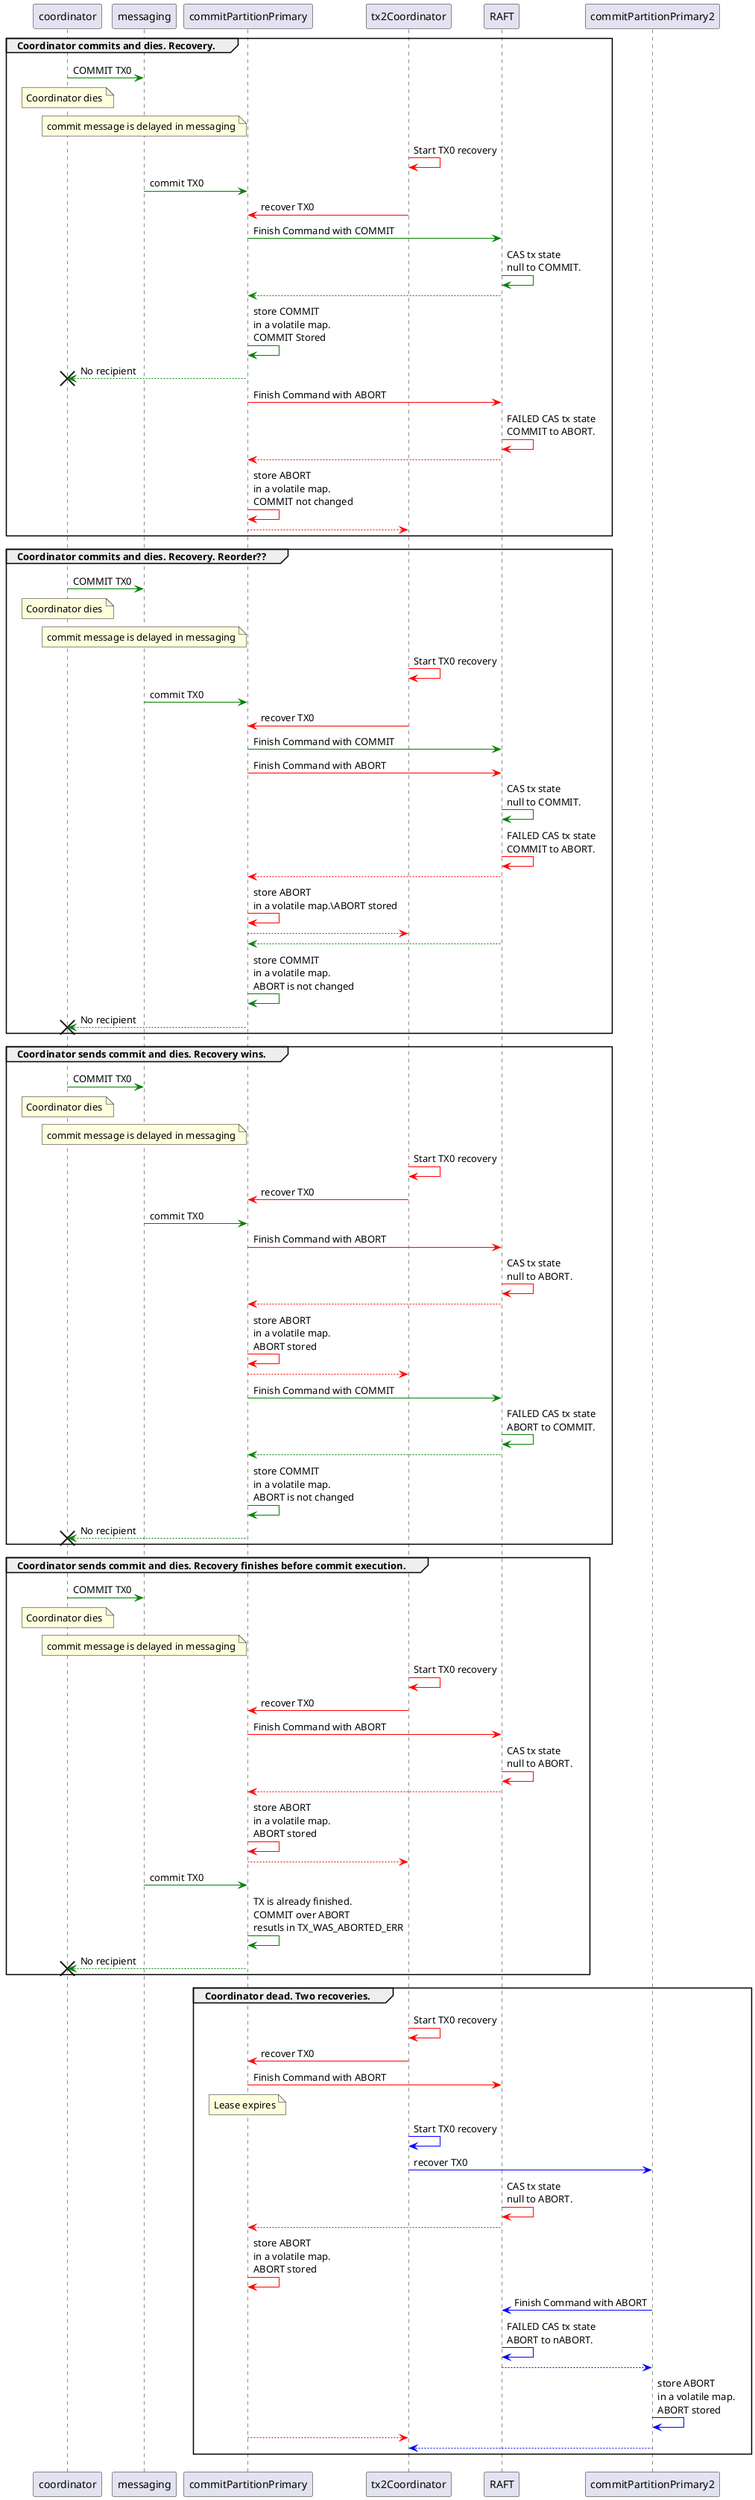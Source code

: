 @startuml

!pragma teoz true
participant coordinator
participant messaging
participant commitPartitionPrimary
participant tx2Coordinator
participant RAFT
participant commitPartitionPrimary2

group Coordinator commits and dies. Recovery.
coordinator -[#green]> messaging: COMMIT TX0
note over coordinator: Coordinator dies
note over messaging: commit message is delayed in messaging
tx2Coordinator -[#red]> tx2Coordinator: Start TX0 recovery
messaging -[#green]> commitPartitionPrimary: commit TX0
tx2Coordinator -[#red]> commitPartitionPrimary: recover TX0
commitPartitionPrimary -[#green]> RAFT : Finish Command with COMMIT
RAFT -[#green]> RAFT : CAS tx state\nnull to COMMIT.
RAFT --[#green]> commitPartitionPrimary
commitPartitionPrimary -[#green]> commitPartitionPrimary: store COMMIT \nin a volatile map.\nCOMMIT Stored
commitPartitionPrimary --[#green]> coordinator !! : No recipient
commitPartitionPrimary -[#red]> RAFT : Finish Command with ABORT
RAFT -[#red]> RAFT : FAILED CAS tx state\nCOMMIT to ABORT.
RAFT --[#red]> commitPartitionPrimary
commitPartitionPrimary -[#red]> commitPartitionPrimary: store ABORT \nin a volatile map.\nCOMMIT not changed
commitPartitionPrimary --[#red]> tx2Coordinator
end


group Coordinator commits and dies. Recovery. Reorder??
coordinator -[#green]> messaging: COMMIT TX0
note over coordinator: Coordinator dies
note over messaging: commit message is delayed in messaging
tx2Coordinator -[#red]> tx2Coordinator: Start TX0 recovery
messaging -[#green]> commitPartitionPrimary: commit TX0
tx2Coordinator -[#red]> commitPartitionPrimary: recover TX0
commitPartitionPrimary -[#green]> RAFT : Finish Command with COMMIT
commitPartitionPrimary -[#red]> RAFT : Finish Command with ABORT
RAFT -[#green]> RAFT : CAS tx state\nnull to COMMIT.
RAFT -[#red]> RAFT : FAILED CAS tx state\nCOMMIT to ABORT.
RAFT --[#red]> commitPartitionPrimary
commitPartitionPrimary -[#red]> commitPartitionPrimary: store ABORT \nin a volatile map.\ABORT stored
commitPartitionPrimary --[#red]> tx2Coordinator
RAFT --[#green]> commitPartitionPrimary
commitPartitionPrimary -[#green]> commitPartitionPrimary: store COMMIT \nin a volatile map.\nABORT is not changed

commitPartitionPrimary --[#green]> coordinator !! : No recipient
end

group Coordinator sends commit and dies. Recovery wins.
coordinator -[#green]> messaging: COMMIT TX0
note over coordinator: Coordinator dies
note over messaging: commit message is delayed in messaging
tx2Coordinator -[#red]> tx2Coordinator: Start TX0 recovery
tx2Coordinator -[#red]> commitPartitionPrimary: recover TX0
messaging -[#green]> commitPartitionPrimary: commit TX0
commitPartitionPrimary -[#red]> RAFT : Finish Command with ABORT
RAFT -[#red]> RAFT : CAS tx state\nnull to ABORT.
RAFT --[#red]> commitPartitionPrimary
commitPartitionPrimary -[#red]> commitPartitionPrimary: store ABORT \nin a volatile map.\nABORT stored
commitPartitionPrimary --[#red]> tx2Coordinator
commitPartitionPrimary -[#green]> RAFT : Finish Command with COMMIT
RAFT -[#green]> RAFT : FAILED CAS tx state\nABORT to COMMIT.
RAFT --[#green]> commitPartitionPrimary
commitPartitionPrimary -[#green]> commitPartitionPrimary: store COMMIT \nin a volatile map.\nABORT is not changed
commitPartitionPrimary --[#green]> coordinator !! : No recipient
end

group Coordinator sends commit and dies. Recovery finishes before commit execution.
coordinator -[#green]> messaging: COMMIT TX0
note over coordinator: Coordinator dies
note over messaging: commit message is delayed in messaging
tx2Coordinator -[#red]> tx2Coordinator: Start TX0 recovery
tx2Coordinator -[#red]> commitPartitionPrimary: recover TX0

commitPartitionPrimary -[#red]> RAFT : Finish Command with ABORT
RAFT -[#red]> RAFT : CAS tx state\nnull to ABORT.
RAFT --[#red]> commitPartitionPrimary
commitPartitionPrimary -[#red]> commitPartitionPrimary: store ABORT \nin a volatile map.\nABORT stored
commitPartitionPrimary --[#red]> tx2Coordinator
messaging -[#green]> commitPartitionPrimary: commit TX0
commitPartitionPrimary -[#green]> commitPartitionPrimary : TX is already finished.\nCOMMIT over ABORT\nresutls in TX_WAS_ABORTED_ERR
commitPartitionPrimary --[#green]> coordinator !! : No recipient
end

group Coordinator dead. Two recoveries.
tx2Coordinator -[#red]> tx2Coordinator: Start TX0 recovery
tx2Coordinator -[#red]> commitPartitionPrimary: recover TX0
commitPartitionPrimary -[#red]> RAFT : Finish Command with ABORT
note over commitPartitionPrimary: Lease expires
tx2Coordinator -[#blue]> tx2Coordinator: Start TX0 recovery
tx2Coordinator -[#blue]> commitPartitionPrimary2: recover TX0
RAFT -[#red]> RAFT : CAS tx state\nnull to ABORT.
RAFT --[#red]> commitPartitionPrimary
commitPartitionPrimary -[#red]> commitPartitionPrimary: store ABORT \nin a volatile map.\nABORT stored
commitPartitionPrimary2 -[#blue]> RAFT : Finish Command with ABORT
RAFT -[#blue]> RAFT : FAILED CAS tx state\nABORT to nABORT.
RAFT --[#blue]> commitPartitionPrimary2
commitPartitionPrimary2 -[#blue]> commitPartitionPrimary2: store ABORT \nin a volatile map.\nABORT stored
commitPartitionPrimary --[#red]> tx2Coordinator
commitPartitionPrimary2 --[#blue]> tx2Coordinator
end
@enduml
